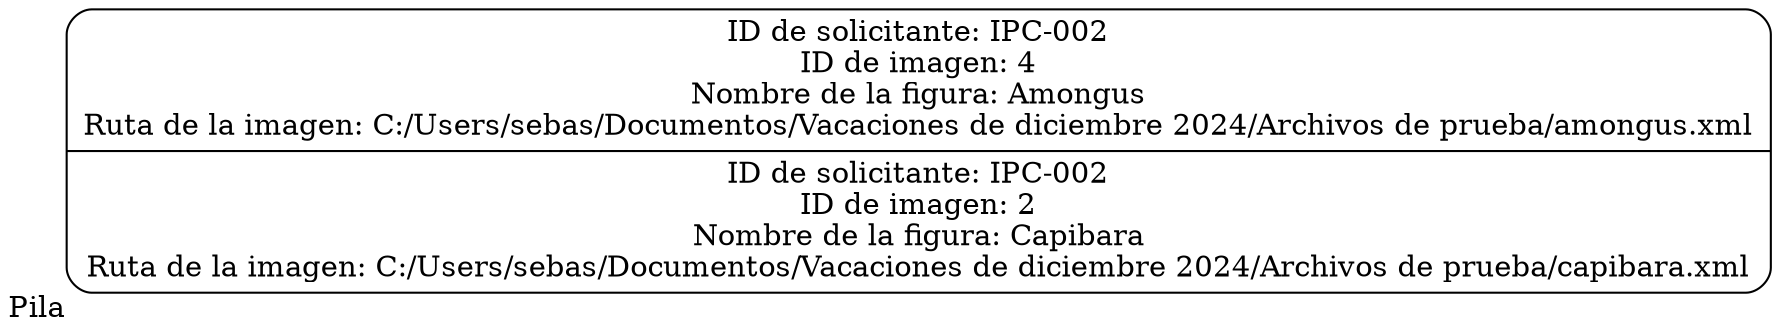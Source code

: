 digraph G {
    rankdir=LR;
    node[shape=Mrecord];
    Pila[xlabel="Pila" label="ID de solicitante: IPC-002\nID de imagen: 4\nNombre de la figura: Amongus\nRuta de la imagen: C:/Users/sebas/Documentos/Vacaciones de diciembre 2024/Archivos de prueba/amongus.xml\n|ID de solicitante: IPC-002\nID de imagen: 2\nNombre de la figura: Capibara\nRuta de la imagen: C:/Users/sebas/Documentos/Vacaciones de diciembre 2024/Archivos de prueba/capibara.xml\n"];
}